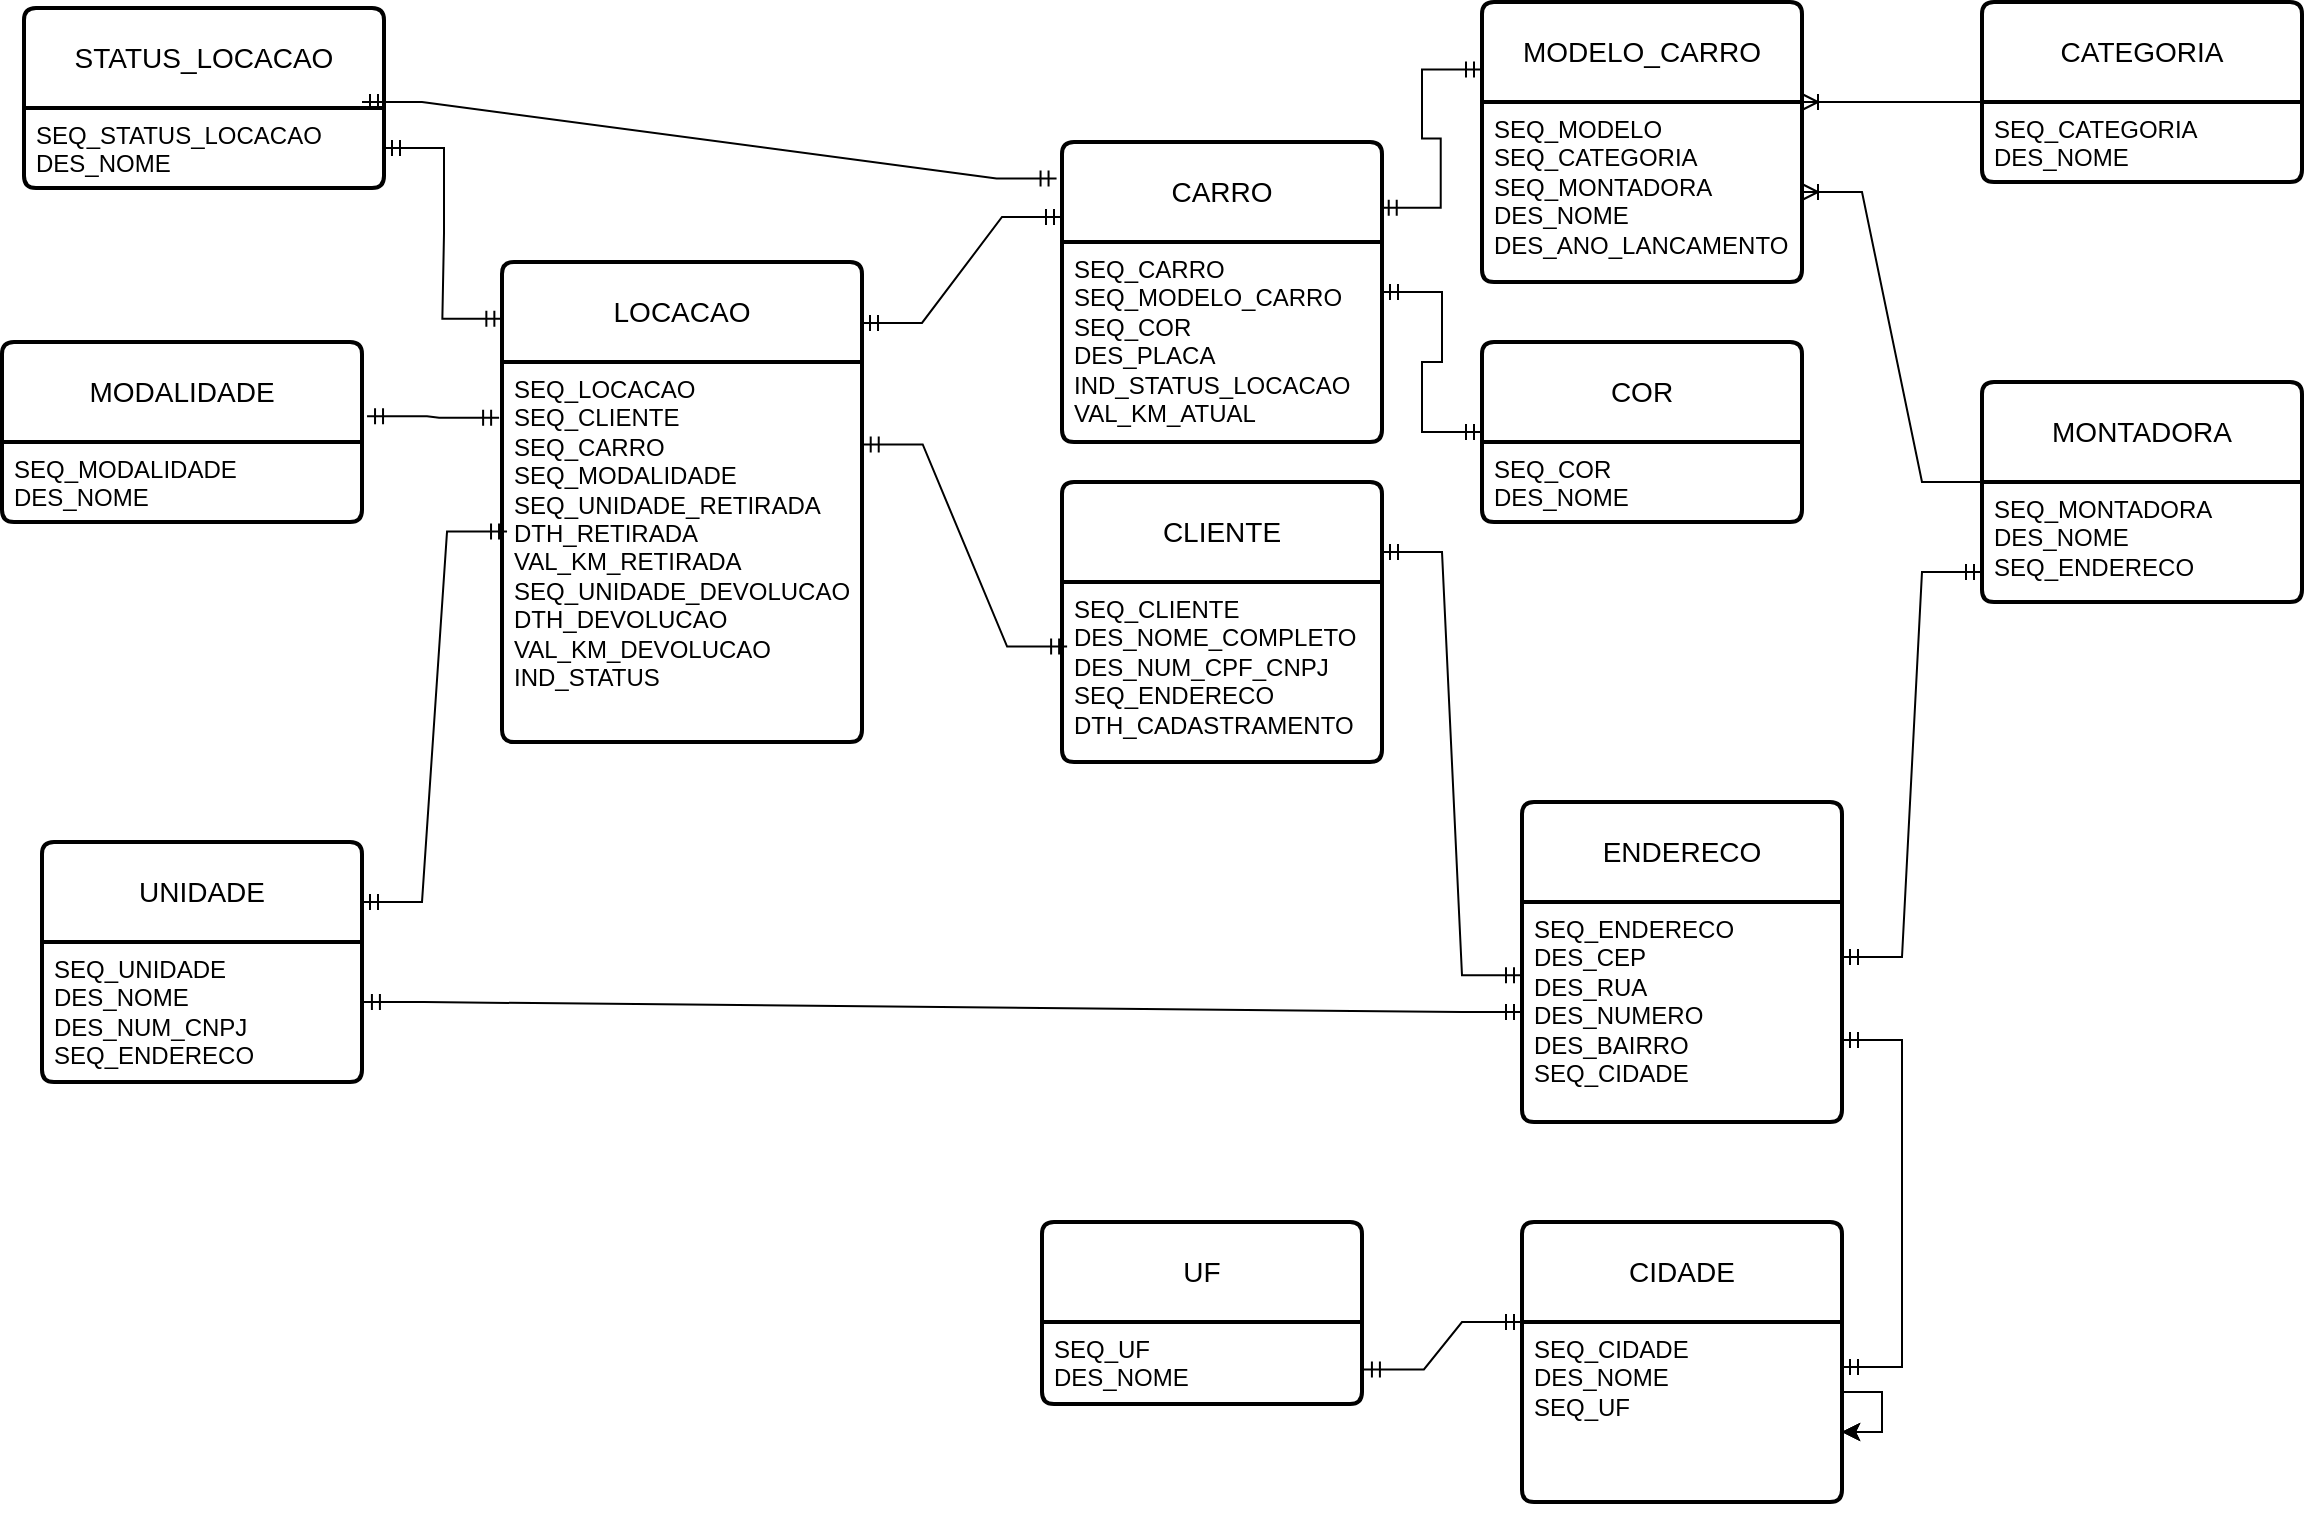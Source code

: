 <mxfile version="22.1.11" type="device">
  <diagram name="Página-1" id="fpOdLN415k9_STtsRTDu">
    <mxGraphModel dx="940" dy="738" grid="0" gridSize="10" guides="0" tooltips="1" connect="1" arrows="1" fold="1" page="1" pageScale="1" pageWidth="827" pageHeight="1169" math="0" shadow="0">
      <root>
        <mxCell id="0" />
        <mxCell id="1" parent="0" />
        <mxCell id="kAKJ8h27HTg5HoCvZ4Rg-1" value="CARRO" style="swimlane;childLayout=stackLayout;horizontal=1;startSize=50;horizontalStack=0;rounded=1;fontSize=14;fontStyle=0;strokeWidth=2;resizeParent=0;resizeLast=1;shadow=0;dashed=0;align=center;arcSize=4;whiteSpace=wrap;html=1;" parent="1" vertex="1">
          <mxGeometry x="1369" y="97" width="160" height="150" as="geometry" />
        </mxCell>
        <mxCell id="kAKJ8h27HTg5HoCvZ4Rg-2" value="SEQ_CARRO&lt;br&gt;SEQ_MODELO_CARRO&lt;br&gt;SEQ_COR&lt;br&gt;DES_PLACA&lt;br&gt;IND_STATUS_LOCACAO&lt;br&gt;VAL_KM_ATUAL" style="align=left;strokeColor=none;fillColor=none;spacingLeft=4;fontSize=12;verticalAlign=top;resizable=0;rotatable=0;part=1;html=1;" parent="kAKJ8h27HTg5HoCvZ4Rg-1" vertex="1">
          <mxGeometry y="50" width="160" height="100" as="geometry" />
        </mxCell>
        <mxCell id="kAKJ8h27HTg5HoCvZ4Rg-3" value="MODELO_CARRO" style="swimlane;childLayout=stackLayout;horizontal=1;startSize=50;horizontalStack=0;rounded=1;fontSize=14;fontStyle=0;strokeWidth=2;resizeParent=0;resizeLast=1;shadow=0;dashed=0;align=center;arcSize=4;whiteSpace=wrap;html=1;" parent="1" vertex="1">
          <mxGeometry x="1579" y="27" width="160" height="140" as="geometry" />
        </mxCell>
        <mxCell id="kAKJ8h27HTg5HoCvZ4Rg-4" value="SEQ_MODELO&lt;br&gt;SEQ_CATEGORIA&lt;br&gt;SEQ_MONTADORA&lt;br&gt;DES_NOME&lt;br&gt;DES_ANO_LANCAMENTO" style="align=left;strokeColor=none;fillColor=none;spacingLeft=4;fontSize=12;verticalAlign=top;resizable=0;rotatable=0;part=1;html=1;" parent="kAKJ8h27HTg5HoCvZ4Rg-3" vertex="1">
          <mxGeometry y="50" width="160" height="90" as="geometry" />
        </mxCell>
        <mxCell id="kAKJ8h27HTg5HoCvZ4Rg-5" value="LOCACAO" style="swimlane;childLayout=stackLayout;horizontal=1;startSize=50;horizontalStack=0;rounded=1;fontSize=14;fontStyle=0;strokeWidth=2;resizeParent=0;resizeLast=1;shadow=0;dashed=0;align=center;arcSize=4;whiteSpace=wrap;html=1;" parent="1" vertex="1">
          <mxGeometry x="1089" y="157" width="180" height="240" as="geometry" />
        </mxCell>
        <mxCell id="kAKJ8h27HTg5HoCvZ4Rg-6" value="SEQ_LOCACAO&lt;br&gt;SEQ_CLIENTE&lt;br&gt;SEQ_CARRO&lt;br&gt;SEQ_MODALIDADE&lt;br&gt;SEQ_UNIDADE_RETIRADA&lt;br&gt;DTH_RETIRADA&lt;br&gt;VAL_KM_RETIRADA&lt;br&gt;SEQ_UNIDADE_DEVOLUCAO&lt;br style=&quot;border-color: var(--border-color);&quot;&gt;DTH_DEVOLUCAO&lt;br style=&quot;border-color: var(--border-color);&quot;&gt;VAL_KM_DEVOLUCAO&lt;br&gt;IND_STATUS" style="align=left;strokeColor=none;fillColor=none;spacingLeft=4;fontSize=12;verticalAlign=top;resizable=0;rotatable=0;part=1;html=1;" parent="kAKJ8h27HTg5HoCvZ4Rg-5" vertex="1">
          <mxGeometry y="50" width="180" height="190" as="geometry" />
        </mxCell>
        <mxCell id="kAKJ8h27HTg5HoCvZ4Rg-7" value="CATEGORIA" style="swimlane;childLayout=stackLayout;horizontal=1;startSize=50;horizontalStack=0;rounded=1;fontSize=14;fontStyle=0;strokeWidth=2;resizeParent=0;resizeLast=1;shadow=0;dashed=0;align=center;arcSize=4;whiteSpace=wrap;html=1;" parent="1" vertex="1">
          <mxGeometry x="1829" y="27" width="160" height="90" as="geometry" />
        </mxCell>
        <mxCell id="kAKJ8h27HTg5HoCvZ4Rg-8" value="SEQ_CATEGORIA&lt;br&gt;DES_NOME" style="align=left;strokeColor=none;fillColor=none;spacingLeft=4;fontSize=12;verticalAlign=top;resizable=0;rotatable=0;part=1;html=1;" parent="kAKJ8h27HTg5HoCvZ4Rg-7" vertex="1">
          <mxGeometry y="50" width="160" height="40" as="geometry" />
        </mxCell>
        <mxCell id="kAKJ8h27HTg5HoCvZ4Rg-9" value="MONTADORA" style="swimlane;childLayout=stackLayout;horizontal=1;startSize=50;horizontalStack=0;rounded=1;fontSize=14;fontStyle=0;strokeWidth=2;resizeParent=0;resizeLast=1;shadow=0;dashed=0;align=center;arcSize=4;whiteSpace=wrap;html=1;" parent="1" vertex="1">
          <mxGeometry x="1829" y="217" width="160" height="110" as="geometry" />
        </mxCell>
        <mxCell id="kAKJ8h27HTg5HoCvZ4Rg-10" value="SEQ_MONTADORA&lt;br&gt;DES_NOME&lt;br&gt;SEQ_ENDERECO" style="align=left;strokeColor=none;fillColor=none;spacingLeft=4;fontSize=12;verticalAlign=top;resizable=0;rotatable=0;part=1;html=1;" parent="kAKJ8h27HTg5HoCvZ4Rg-9" vertex="1">
          <mxGeometry y="50" width="160" height="60" as="geometry" />
        </mxCell>
        <mxCell id="kAKJ8h27HTg5HoCvZ4Rg-11" value="COR" style="swimlane;childLayout=stackLayout;horizontal=1;startSize=50;horizontalStack=0;rounded=1;fontSize=14;fontStyle=0;strokeWidth=2;resizeParent=0;resizeLast=1;shadow=0;dashed=0;align=center;arcSize=4;whiteSpace=wrap;html=1;" parent="1" vertex="1">
          <mxGeometry x="1579" y="197" width="160" height="90" as="geometry" />
        </mxCell>
        <mxCell id="kAKJ8h27HTg5HoCvZ4Rg-12" value="SEQ_COR&lt;br&gt;DES_NOME" style="align=left;strokeColor=none;fillColor=none;spacingLeft=4;fontSize=12;verticalAlign=top;resizable=0;rotatable=0;part=1;html=1;" parent="kAKJ8h27HTg5HoCvZ4Rg-11" vertex="1">
          <mxGeometry y="50" width="160" height="40" as="geometry" />
        </mxCell>
        <mxCell id="kAKJ8h27HTg5HoCvZ4Rg-13" value="ENDERECO" style="swimlane;childLayout=stackLayout;horizontal=1;startSize=50;horizontalStack=0;rounded=1;fontSize=14;fontStyle=0;strokeWidth=2;resizeParent=0;resizeLast=1;shadow=0;dashed=0;align=center;arcSize=4;whiteSpace=wrap;html=1;" parent="1" vertex="1">
          <mxGeometry x="1599" y="427" width="160" height="160" as="geometry" />
        </mxCell>
        <mxCell id="kAKJ8h27HTg5HoCvZ4Rg-14" value="SEQ_ENDERECO&lt;br&gt;DES_CEP&lt;br&gt;DES_RUA&lt;br&gt;DES_NUMERO&lt;br&gt;DES_BAIRRO&lt;br&gt;SEQ_CIDADE" style="align=left;strokeColor=none;fillColor=none;spacingLeft=4;fontSize=12;verticalAlign=top;resizable=0;rotatable=0;part=1;html=1;" parent="kAKJ8h27HTg5HoCvZ4Rg-13" vertex="1">
          <mxGeometry y="50" width="160" height="110" as="geometry" />
        </mxCell>
        <mxCell id="kAKJ8h27HTg5HoCvZ4Rg-16" value="CLIENTE" style="swimlane;childLayout=stackLayout;horizontal=1;startSize=50;horizontalStack=0;rounded=1;fontSize=14;fontStyle=0;strokeWidth=2;resizeParent=0;resizeLast=1;shadow=0;dashed=0;align=center;arcSize=4;whiteSpace=wrap;html=1;" parent="1" vertex="1">
          <mxGeometry x="1369" y="267" width="160" height="140" as="geometry" />
        </mxCell>
        <mxCell id="kAKJ8h27HTg5HoCvZ4Rg-17" value="SEQ_CLIENTE&lt;br&gt;DES_NOME_COMPLETO&lt;br&gt;DES_NUM_CPF_CNPJ&lt;br&gt;SEQ_ENDERECO&lt;br&gt;DTH_CADASTRAMENTO" style="align=left;strokeColor=none;fillColor=none;spacingLeft=4;fontSize=12;verticalAlign=top;resizable=0;rotatable=0;part=1;html=1;" parent="kAKJ8h27HTg5HoCvZ4Rg-16" vertex="1">
          <mxGeometry y="50" width="160" height="90" as="geometry" />
        </mxCell>
        <mxCell id="kAKJ8h27HTg5HoCvZ4Rg-19" value="UNIDADE" style="swimlane;childLayout=stackLayout;horizontal=1;startSize=50;horizontalStack=0;rounded=1;fontSize=14;fontStyle=0;strokeWidth=2;resizeParent=0;resizeLast=1;shadow=0;dashed=0;align=center;arcSize=4;whiteSpace=wrap;html=1;" parent="1" vertex="1">
          <mxGeometry x="859" y="447" width="160" height="120" as="geometry" />
        </mxCell>
        <mxCell id="kAKJ8h27HTg5HoCvZ4Rg-20" value="SEQ_UNIDADE&lt;br&gt;DES_NOME&lt;br&gt;DES_NUM_CNPJ&lt;br&gt;SEQ_ENDERECO" style="align=left;strokeColor=none;fillColor=none;spacingLeft=4;fontSize=12;verticalAlign=top;resizable=0;rotatable=0;part=1;html=1;" parent="kAKJ8h27HTg5HoCvZ4Rg-19" vertex="1">
          <mxGeometry y="50" width="160" height="70" as="geometry" />
        </mxCell>
        <mxCell id="kAKJ8h27HTg5HoCvZ4Rg-22" value="MODALIDADE" style="swimlane;childLayout=stackLayout;horizontal=1;startSize=50;horizontalStack=0;rounded=1;fontSize=14;fontStyle=0;strokeWidth=2;resizeParent=0;resizeLast=1;shadow=0;dashed=0;align=center;arcSize=4;whiteSpace=wrap;html=1;" parent="1" vertex="1">
          <mxGeometry x="839" y="197" width="180" height="90" as="geometry" />
        </mxCell>
        <mxCell id="kAKJ8h27HTg5HoCvZ4Rg-23" value="SEQ_MODALIDADE&lt;br&gt;DES_NOME" style="align=left;strokeColor=none;fillColor=none;spacingLeft=4;fontSize=12;verticalAlign=top;resizable=0;rotatable=0;part=1;html=1;" parent="kAKJ8h27HTg5HoCvZ4Rg-22" vertex="1">
          <mxGeometry y="50" width="180" height="40" as="geometry" />
        </mxCell>
        <mxCell id="kAKJ8h27HTg5HoCvZ4Rg-27" value="" style="edgeStyle=entityRelationEdgeStyle;fontSize=12;html=1;endArrow=ERoneToMany;rounded=0;exitX=0;exitY=0;exitDx=0;exitDy=0;" parent="1" source="kAKJ8h27HTg5HoCvZ4Rg-10" target="kAKJ8h27HTg5HoCvZ4Rg-4" edge="1">
          <mxGeometry width="100" height="100" relative="1" as="geometry">
            <mxPoint x="1799" y="347" as="sourcePoint" />
            <mxPoint x="1899" y="247" as="targetPoint" />
            <Array as="points">
              <mxPoint x="1759" y="127" />
            </Array>
          </mxGeometry>
        </mxCell>
        <mxCell id="kAKJ8h27HTg5HoCvZ4Rg-28" value="" style="edgeStyle=entityRelationEdgeStyle;fontSize=12;html=1;endArrow=ERoneToMany;rounded=0;exitX=0;exitY=0;exitDx=0;exitDy=0;entryX=1;entryY=0;entryDx=0;entryDy=0;" parent="1" source="kAKJ8h27HTg5HoCvZ4Rg-8" target="kAKJ8h27HTg5HoCvZ4Rg-4" edge="1">
          <mxGeometry width="100" height="100" relative="1" as="geometry">
            <mxPoint x="1549" y="87" as="sourcePoint" />
            <mxPoint x="1649" y="-13" as="targetPoint" />
          </mxGeometry>
        </mxCell>
        <mxCell id="kAKJ8h27HTg5HoCvZ4Rg-29" value="" style="edgeStyle=entityRelationEdgeStyle;fontSize=12;html=1;endArrow=ERmandOne;startArrow=ERmandOne;rounded=0;exitX=0.996;exitY=0.219;exitDx=0;exitDy=0;entryX=-0.024;entryY=0.241;entryDx=0;entryDy=0;entryPerimeter=0;exitPerimeter=0;" parent="1" source="kAKJ8h27HTg5HoCvZ4Rg-1" edge="1">
          <mxGeometry width="100" height="100" relative="1" as="geometry">
            <mxPoint x="1532.84" y="172" as="sourcePoint" />
            <mxPoint x="1579" y="60.74" as="targetPoint" />
            <Array as="points">
              <mxPoint x="1562.84" y="87" />
              <mxPoint x="1539" y="147" />
              <mxPoint x="1572.84" y="97" />
              <mxPoint x="1572.84" y="87" />
            </Array>
          </mxGeometry>
        </mxCell>
        <mxCell id="kAKJ8h27HTg5HoCvZ4Rg-30" value="" style="edgeStyle=entityRelationEdgeStyle;fontSize=12;html=1;endArrow=ERmandOne;startArrow=ERmandOne;rounded=0;entryX=0;entryY=0.5;entryDx=0;entryDy=0;exitX=1;exitY=0.25;exitDx=0;exitDy=0;" parent="1" source="kAKJ8h27HTg5HoCvZ4Rg-2" target="kAKJ8h27HTg5HoCvZ4Rg-11" edge="1">
          <mxGeometry width="100" height="100" relative="1" as="geometry">
            <mxPoint x="1539" y="347" as="sourcePoint" />
            <mxPoint x="1639" y="247" as="targetPoint" />
          </mxGeometry>
        </mxCell>
        <mxCell id="kAKJ8h27HTg5HoCvZ4Rg-32" value="" style="edgeStyle=entityRelationEdgeStyle;fontSize=12;html=1;endArrow=ERmandOne;startArrow=ERmandOne;rounded=0;entryX=0;entryY=0.333;entryDx=0;entryDy=0;entryPerimeter=0;exitX=1;exitY=0.25;exitDx=0;exitDy=0;" parent="1" source="kAKJ8h27HTg5HoCvZ4Rg-16" target="kAKJ8h27HTg5HoCvZ4Rg-14" edge="1">
          <mxGeometry width="100" height="100" relative="1" as="geometry">
            <mxPoint x="1539" y="347" as="sourcePoint" />
            <mxPoint x="1639" y="247" as="targetPoint" />
          </mxGeometry>
        </mxCell>
        <mxCell id="kAKJ8h27HTg5HoCvZ4Rg-33" value="" style="edgeStyle=entityRelationEdgeStyle;fontSize=12;html=1;endArrow=ERmandOne;startArrow=ERmandOne;rounded=0;exitX=1.006;exitY=0.429;exitDx=0;exitDy=0;exitPerimeter=0;entryX=0;entryY=0.5;entryDx=0;entryDy=0;" parent="1" source="kAKJ8h27HTg5HoCvZ4Rg-20" target="kAKJ8h27HTg5HoCvZ4Rg-14" edge="1">
          <mxGeometry width="100" height="100" relative="1" as="geometry">
            <mxPoint x="1539" y="617" as="sourcePoint" />
            <mxPoint x="1639" y="517" as="targetPoint" />
          </mxGeometry>
        </mxCell>
        <mxCell id="kAKJ8h27HTg5HoCvZ4Rg-34" value="" style="edgeStyle=entityRelationEdgeStyle;fontSize=12;html=1;endArrow=ERmandOne;startArrow=ERmandOne;rounded=0;entryX=-0.008;entryY=0.147;entryDx=0;entryDy=0;entryPerimeter=0;exitX=1.014;exitY=0.413;exitDx=0;exitDy=0;exitPerimeter=0;" parent="1" source="kAKJ8h27HTg5HoCvZ4Rg-22" target="kAKJ8h27HTg5HoCvZ4Rg-6" edge="1">
          <mxGeometry width="100" height="100" relative="1" as="geometry">
            <mxPoint x="1309" y="347" as="sourcePoint" />
            <mxPoint x="1409" y="247" as="targetPoint" />
          </mxGeometry>
        </mxCell>
        <mxCell id="kAKJ8h27HTg5HoCvZ4Rg-36" value="" style="edgeStyle=entityRelationEdgeStyle;fontSize=12;html=1;endArrow=ERmandOne;startArrow=ERmandOne;rounded=0;entryX=1.002;entryY=0.217;entryDx=0;entryDy=0;entryPerimeter=0;exitX=0.016;exitY=0.359;exitDx=0;exitDy=0;exitPerimeter=0;" parent="1" source="kAKJ8h27HTg5HoCvZ4Rg-17" target="kAKJ8h27HTg5HoCvZ4Rg-6" edge="1">
          <mxGeometry width="100" height="100" relative="1" as="geometry">
            <mxPoint x="1369" y="347" as="sourcePoint" />
            <mxPoint x="1469" y="247" as="targetPoint" />
            <Array as="points">
              <mxPoint x="1359" y="302" />
              <mxPoint x="1339" y="277" />
            </Array>
          </mxGeometry>
        </mxCell>
        <mxCell id="kAKJ8h27HTg5HoCvZ4Rg-37" value="" style="edgeStyle=entityRelationEdgeStyle;fontSize=12;html=1;endArrow=ERmandOne;startArrow=ERmandOne;rounded=0;entryX=0.014;entryY=0.446;entryDx=0;entryDy=0;exitX=1;exitY=0.25;exitDx=0;exitDy=0;entryPerimeter=0;" parent="1" source="kAKJ8h27HTg5HoCvZ4Rg-19" target="kAKJ8h27HTg5HoCvZ4Rg-6" edge="1">
          <mxGeometry width="100" height="100" relative="1" as="geometry">
            <mxPoint x="1029" y="570.75" as="sourcePoint" />
            <mxPoint x="899" y="463.25" as="targetPoint" />
          </mxGeometry>
        </mxCell>
        <mxCell id="kAKJ8h27HTg5HoCvZ4Rg-38" value="" style="edgeStyle=entityRelationEdgeStyle;fontSize=12;html=1;endArrow=ERmandOne;startArrow=ERmandOne;rounded=0;entryX=0;entryY=0.25;entryDx=0;entryDy=0;exitX=1;exitY=0.127;exitDx=0;exitDy=0;exitPerimeter=0;" parent="1" source="kAKJ8h27HTg5HoCvZ4Rg-5" target="kAKJ8h27HTg5HoCvZ4Rg-1" edge="1">
          <mxGeometry width="100" height="100" relative="1" as="geometry">
            <mxPoint x="1469" y="337" as="sourcePoint" />
            <mxPoint x="1569" y="237" as="targetPoint" />
          </mxGeometry>
        </mxCell>
        <mxCell id="kAKJ8h27HTg5HoCvZ4Rg-39" value="" style="edgeStyle=entityRelationEdgeStyle;fontSize=12;html=1;endArrow=ERmandOne;startArrow=ERmandOne;rounded=0;exitX=1;exitY=0.25;exitDx=0;exitDy=0;entryX=0;entryY=0.75;entryDx=0;entryDy=0;" parent="1" source="kAKJ8h27HTg5HoCvZ4Rg-14" edge="1" target="kAKJ8h27HTg5HoCvZ4Rg-10">
          <mxGeometry width="100" height="100" relative="1" as="geometry">
            <mxPoint x="1789" y="487" as="sourcePoint" />
            <mxPoint x="1819" y="187" as="targetPoint" />
          </mxGeometry>
        </mxCell>
        <mxCell id="INFGEfkBip0SAdFn6ltT-1" value="CIDADE" style="swimlane;childLayout=stackLayout;horizontal=1;startSize=50;horizontalStack=0;rounded=1;fontSize=14;fontStyle=0;strokeWidth=2;resizeParent=0;resizeLast=1;shadow=0;dashed=0;align=center;arcSize=4;whiteSpace=wrap;html=1;" parent="1" vertex="1">
          <mxGeometry x="1599" y="637" width="160" height="140" as="geometry" />
        </mxCell>
        <mxCell id="INFGEfkBip0SAdFn6ltT-2" value="SEQ_CIDADE&lt;br&gt;DES_NOME&lt;br&gt;SEQ_UF" style="align=left;strokeColor=none;fillColor=none;spacingLeft=4;fontSize=12;verticalAlign=top;resizable=0;rotatable=0;part=1;html=1;" parent="INFGEfkBip0SAdFn6ltT-1" vertex="1">
          <mxGeometry y="50" width="160" height="90" as="geometry" />
        </mxCell>
        <mxCell id="eoIQCYo2OXv0k06cvok8-7" style="edgeStyle=orthogonalEdgeStyle;rounded=0;orthogonalLoop=1;jettySize=auto;html=1;" edge="1" parent="INFGEfkBip0SAdFn6ltT-1" source="INFGEfkBip0SAdFn6ltT-2" target="INFGEfkBip0SAdFn6ltT-2">
          <mxGeometry relative="1" as="geometry" />
        </mxCell>
        <mxCell id="eoIQCYo2OXv0k06cvok8-8" style="edgeStyle=orthogonalEdgeStyle;rounded=0;orthogonalLoop=1;jettySize=auto;html=1;" edge="1" parent="INFGEfkBip0SAdFn6ltT-1" source="INFGEfkBip0SAdFn6ltT-2" target="INFGEfkBip0SAdFn6ltT-2">
          <mxGeometry relative="1" as="geometry" />
        </mxCell>
        <mxCell id="eoIQCYo2OXv0k06cvok8-9" style="edgeStyle=orthogonalEdgeStyle;rounded=0;orthogonalLoop=1;jettySize=auto;html=1;" edge="1" parent="INFGEfkBip0SAdFn6ltT-1" source="INFGEfkBip0SAdFn6ltT-2" target="INFGEfkBip0SAdFn6ltT-2">
          <mxGeometry relative="1" as="geometry" />
        </mxCell>
        <mxCell id="eoIQCYo2OXv0k06cvok8-10" style="edgeStyle=orthogonalEdgeStyle;rounded=0;orthogonalLoop=1;jettySize=auto;html=1;exitX=0.5;exitY=1;exitDx=0;exitDy=0;" edge="1" parent="INFGEfkBip0SAdFn6ltT-1" source="INFGEfkBip0SAdFn6ltT-2" target="INFGEfkBip0SAdFn6ltT-2">
          <mxGeometry relative="1" as="geometry" />
        </mxCell>
        <mxCell id="INFGEfkBip0SAdFn6ltT-3" value="" style="edgeStyle=entityRelationEdgeStyle;fontSize=12;html=1;endArrow=ERmandOne;startArrow=ERmandOne;rounded=0;exitX=1;exitY=0.25;exitDx=0;exitDy=0;entryX=1;entryY=0.627;entryDx=0;entryDy=0;entryPerimeter=0;" parent="1" source="INFGEfkBip0SAdFn6ltT-2" target="kAKJ8h27HTg5HoCvZ4Rg-14" edge="1">
          <mxGeometry width="100" height="100" relative="1" as="geometry">
            <mxPoint x="1859" y="707" as="sourcePoint" />
            <mxPoint x="1859" y="557" as="targetPoint" />
          </mxGeometry>
        </mxCell>
        <mxCell id="INFGEfkBip0SAdFn6ltT-4" value="UF" style="swimlane;childLayout=stackLayout;horizontal=1;startSize=50;horizontalStack=0;rounded=1;fontSize=14;fontStyle=0;strokeWidth=2;resizeParent=0;resizeLast=1;shadow=0;dashed=0;align=center;arcSize=4;whiteSpace=wrap;html=1;" parent="1" vertex="1">
          <mxGeometry x="1359" y="637" width="160" height="91" as="geometry" />
        </mxCell>
        <mxCell id="INFGEfkBip0SAdFn6ltT-5" value="SEQ_UF&lt;br&gt;DES_NOME" style="align=left;strokeColor=none;fillColor=none;spacingLeft=4;fontSize=12;verticalAlign=top;resizable=0;rotatable=0;part=1;html=1;" parent="INFGEfkBip0SAdFn6ltT-4" vertex="1">
          <mxGeometry y="50" width="160" height="41" as="geometry" />
        </mxCell>
        <mxCell id="INFGEfkBip0SAdFn6ltT-6" value="" style="edgeStyle=entityRelationEdgeStyle;fontSize=12;html=1;endArrow=ERmandOne;startArrow=ERmandOne;rounded=0;entryX=0;entryY=0;entryDx=0;entryDy=0;exitX=1.006;exitY=0.578;exitDx=0;exitDy=0;exitPerimeter=0;" parent="1" source="INFGEfkBip0SAdFn6ltT-5" target="INFGEfkBip0SAdFn6ltT-2" edge="1">
          <mxGeometry width="100" height="100" relative="1" as="geometry">
            <mxPoint x="1509" y="797" as="sourcePoint" />
            <mxPoint x="1609" y="697" as="targetPoint" />
          </mxGeometry>
        </mxCell>
        <mxCell id="eoIQCYo2OXv0k06cvok8-3" value="STATUS_LOCACAO" style="swimlane;childLayout=stackLayout;horizontal=1;startSize=50;horizontalStack=0;rounded=1;fontSize=14;fontStyle=0;strokeWidth=2;resizeParent=0;resizeLast=1;shadow=0;dashed=0;align=center;arcSize=4;whiteSpace=wrap;html=1;" vertex="1" parent="1">
          <mxGeometry x="850" y="30" width="180" height="90" as="geometry" />
        </mxCell>
        <mxCell id="eoIQCYo2OXv0k06cvok8-4" value="SEQ_STATUS_LOCACAO&lt;br&gt;DES_NOME" style="align=left;strokeColor=none;fillColor=none;spacingLeft=4;fontSize=12;verticalAlign=top;resizable=0;rotatable=0;part=1;html=1;" vertex="1" parent="eoIQCYo2OXv0k06cvok8-3">
          <mxGeometry y="50" width="180" height="40" as="geometry" />
        </mxCell>
        <mxCell id="eoIQCYo2OXv0k06cvok8-5" value="" style="edgeStyle=entityRelationEdgeStyle;fontSize=12;html=1;endArrow=ERmandOne;startArrow=ERmandOne;rounded=0;entryX=0.001;entryY=0.118;entryDx=0;entryDy=0;entryPerimeter=0;exitX=1;exitY=0.5;exitDx=0;exitDy=0;" edge="1" parent="1" source="eoIQCYo2OXv0k06cvok8-4" target="kAKJ8h27HTg5HoCvZ4Rg-5">
          <mxGeometry width="100" height="100" relative="1" as="geometry">
            <mxPoint x="1019" y="67" as="sourcePoint" />
            <mxPoint x="1119" y="-33" as="targetPoint" />
          </mxGeometry>
        </mxCell>
        <mxCell id="eoIQCYo2OXv0k06cvok8-6" value="" style="edgeStyle=entityRelationEdgeStyle;fontSize=12;html=1;endArrow=ERmandOne;startArrow=ERmandOne;rounded=0;entryX=-0.017;entryY=0.122;entryDx=0;entryDy=0;entryPerimeter=0;" edge="1" parent="1" target="kAKJ8h27HTg5HoCvZ4Rg-1">
          <mxGeometry width="100" height="100" relative="1" as="geometry">
            <mxPoint x="1019" y="77" as="sourcePoint" />
            <mxPoint x="1119" y="-23" as="targetPoint" />
          </mxGeometry>
        </mxCell>
      </root>
    </mxGraphModel>
  </diagram>
</mxfile>
